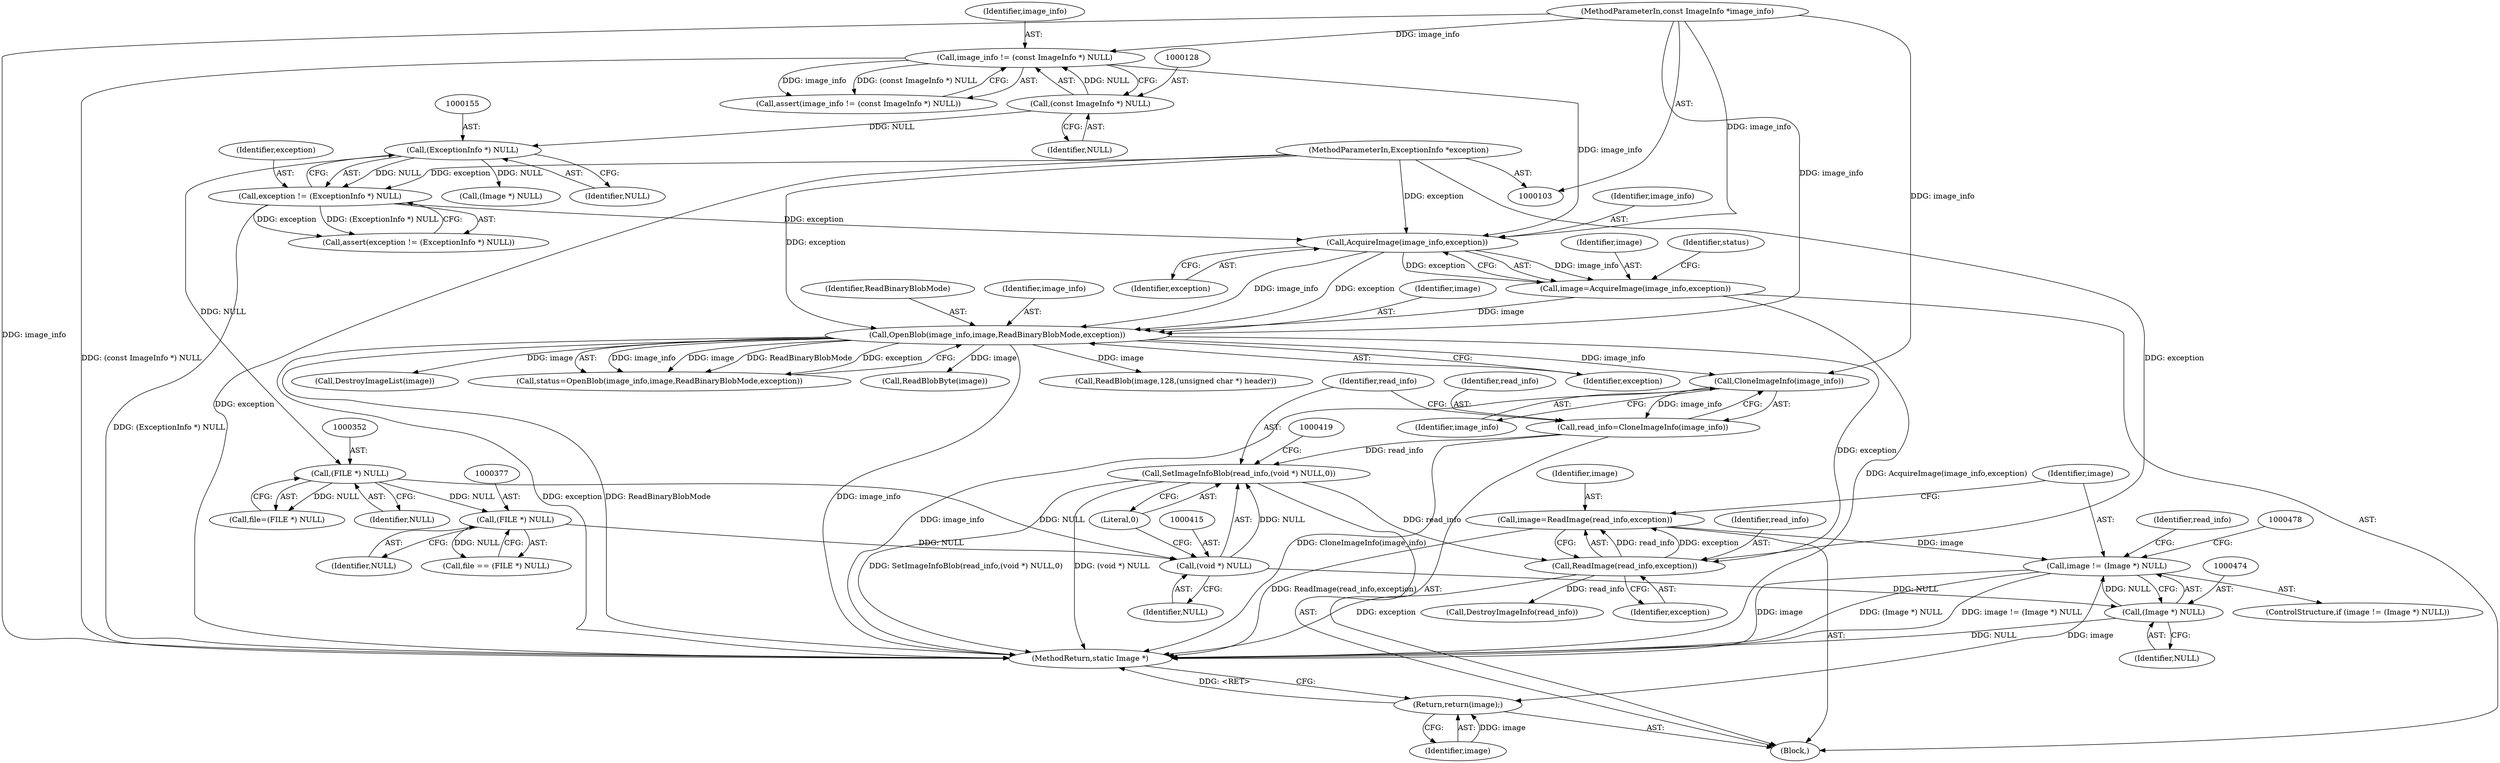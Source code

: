 digraph "0_ImageMagick_6b6bff054d569a77973f2140c0e86366e6168a6c@pointer" {
"1000471" [label="(Call,image != (Image *) NULL)"];
"1000465" [label="(Call,image=ReadImage(read_info,exception))"];
"1000467" [label="(Call,ReadImage(read_info,exception))"];
"1000412" [label="(Call,SetImageInfoBlob(read_info,(void *) NULL,0))"];
"1000408" [label="(Call,read_info=CloneImageInfo(image_info))"];
"1000410" [label="(Call,CloneImageInfo(image_info))"];
"1000170" [label="(Call,OpenBlob(image_info,image,ReadBinaryBlobMode,exception))"];
"1000165" [label="(Call,AcquireImage(image_info,exception))"];
"1000125" [label="(Call,image_info != (const ImageInfo *) NULL)"];
"1000104" [label="(MethodParameterIn,const ImageInfo *image_info)"];
"1000127" [label="(Call,(const ImageInfo *) NULL)"];
"1000152" [label="(Call,exception != (ExceptionInfo *) NULL)"];
"1000105" [label="(MethodParameterIn,ExceptionInfo *exception)"];
"1000154" [label="(Call,(ExceptionInfo *) NULL)"];
"1000163" [label="(Call,image=AcquireImage(image_info,exception))"];
"1000414" [label="(Call,(void *) NULL)"];
"1000351" [label="(Call,(FILE *) NULL)"];
"1000376" [label="(Call,(FILE *) NULL)"];
"1000473" [label="(Call,(Image *) NULL)"];
"1000513" [label="(Return,return(image);)"];
"1000410" [label="(Call,CloneImageInfo(image_info))"];
"1000471" [label="(Call,image != (Image *) NULL)"];
"1000411" [label="(Identifier,image_info)"];
"1000166" [label="(Identifier,image_info)"];
"1000169" [label="(Identifier,status)"];
"1000515" [label="(MethodReturn,static Image *)"];
"1000167" [label="(Identifier,exception)"];
"1000151" [label="(Call,assert(exception != (ExceptionInfo *) NULL))"];
"1000172" [label="(Identifier,image)"];
"1000472" [label="(Identifier,image)"];
"1000228" [label="(Call,ReadBlob(image,128,(unsigned char *) header))"];
"1000125" [label="(Call,image_info != (const ImageInfo *) NULL)"];
"1000467" [label="(Call,ReadImage(read_info,exception))"];
"1000413" [label="(Identifier,read_info)"];
"1000104" [label="(MethodParameterIn,const ImageInfo *image_info)"];
"1000470" [label="(ControlStructure,if (image != (Image *) NULL))"];
"1000408" [label="(Call,read_info=CloneImageInfo(image_info))"];
"1000513" [label="(Return,return(image);)"];
"1000165" [label="(Call,AcquireImage(image_info,exception))"];
"1000374" [label="(Call,file == (FILE *) NULL)"];
"1000174" [label="(Identifier,exception)"];
"1000507" [label="(Call,DestroyImageInfo(read_info))"];
"1000475" [label="(Identifier,NULL)"];
"1000127" [label="(Call,(const ImageInfo *) NULL)"];
"1000414" [label="(Call,(void *) NULL)"];
"1000417" [label="(Literal,0)"];
"1000409" [label="(Identifier,read_info)"];
"1000124" [label="(Call,assert(image_info != (const ImageInfo *) NULL))"];
"1000376" [label="(Call,(FILE *) NULL)"];
"1000469" [label="(Identifier,exception)"];
"1000164" [label="(Identifier,image)"];
"1000163" [label="(Call,image=AcquireImage(image_info,exception))"];
"1000506" [label="(Identifier,read_info)"];
"1000152" [label="(Call,exception != (ExceptionInfo *) NULL)"];
"1000156" [label="(Identifier,NULL)"];
"1000473" [label="(Call,(Image *) NULL)"];
"1000185" [label="(Call,(Image *) NULL)"];
"1000416" [label="(Identifier,NULL)"];
"1000170" [label="(Call,OpenBlob(image_info,image,ReadBinaryBlobMode,exception))"];
"1000173" [label="(Identifier,ReadBinaryBlobMode)"];
"1000412" [label="(Call,SetImageInfoBlob(read_info,(void *) NULL,0))"];
"1000468" [label="(Identifier,read_info)"];
"1000182" [label="(Call,DestroyImageList(image))"];
"1000349" [label="(Call,file=(FILE *) NULL)"];
"1000153" [label="(Identifier,exception)"];
"1000514" [label="(Identifier,image)"];
"1000168" [label="(Call,status=OpenBlob(image_info,image,ReadBinaryBlobMode,exception))"];
"1000171" [label="(Identifier,image_info)"];
"1000129" [label="(Identifier,NULL)"];
"1000351" [label="(Call,(FILE *) NULL)"];
"1000386" [label="(Call,ReadBlobByte(image))"];
"1000353" [label="(Identifier,NULL)"];
"1000126" [label="(Identifier,image_info)"];
"1000378" [label="(Identifier,NULL)"];
"1000105" [label="(MethodParameterIn,ExceptionInfo *exception)"];
"1000466" [label="(Identifier,image)"];
"1000154" [label="(Call,(ExceptionInfo *) NULL)"];
"1000106" [label="(Block,)"];
"1000465" [label="(Call,image=ReadImage(read_info,exception))"];
"1000471" -> "1000470"  [label="AST: "];
"1000471" -> "1000473"  [label="CFG: "];
"1000472" -> "1000471"  [label="AST: "];
"1000473" -> "1000471"  [label="AST: "];
"1000478" -> "1000471"  [label="CFG: "];
"1000506" -> "1000471"  [label="CFG: "];
"1000471" -> "1000515"  [label="DDG: image"];
"1000471" -> "1000515"  [label="DDG: (Image *) NULL"];
"1000471" -> "1000515"  [label="DDG: image != (Image *) NULL"];
"1000465" -> "1000471"  [label="DDG: image"];
"1000473" -> "1000471"  [label="DDG: NULL"];
"1000471" -> "1000513"  [label="DDG: image"];
"1000465" -> "1000106"  [label="AST: "];
"1000465" -> "1000467"  [label="CFG: "];
"1000466" -> "1000465"  [label="AST: "];
"1000467" -> "1000465"  [label="AST: "];
"1000472" -> "1000465"  [label="CFG: "];
"1000465" -> "1000515"  [label="DDG: ReadImage(read_info,exception)"];
"1000467" -> "1000465"  [label="DDG: read_info"];
"1000467" -> "1000465"  [label="DDG: exception"];
"1000467" -> "1000469"  [label="CFG: "];
"1000468" -> "1000467"  [label="AST: "];
"1000469" -> "1000467"  [label="AST: "];
"1000467" -> "1000515"  [label="DDG: exception"];
"1000412" -> "1000467"  [label="DDG: read_info"];
"1000170" -> "1000467"  [label="DDG: exception"];
"1000105" -> "1000467"  [label="DDG: exception"];
"1000467" -> "1000507"  [label="DDG: read_info"];
"1000412" -> "1000106"  [label="AST: "];
"1000412" -> "1000417"  [label="CFG: "];
"1000413" -> "1000412"  [label="AST: "];
"1000414" -> "1000412"  [label="AST: "];
"1000417" -> "1000412"  [label="AST: "];
"1000419" -> "1000412"  [label="CFG: "];
"1000412" -> "1000515"  [label="DDG: SetImageInfoBlob(read_info,(void *) NULL,0)"];
"1000412" -> "1000515"  [label="DDG: (void *) NULL"];
"1000408" -> "1000412"  [label="DDG: read_info"];
"1000414" -> "1000412"  [label="DDG: NULL"];
"1000408" -> "1000106"  [label="AST: "];
"1000408" -> "1000410"  [label="CFG: "];
"1000409" -> "1000408"  [label="AST: "];
"1000410" -> "1000408"  [label="AST: "];
"1000413" -> "1000408"  [label="CFG: "];
"1000408" -> "1000515"  [label="DDG: CloneImageInfo(image_info)"];
"1000410" -> "1000408"  [label="DDG: image_info"];
"1000410" -> "1000411"  [label="CFG: "];
"1000411" -> "1000410"  [label="AST: "];
"1000410" -> "1000515"  [label="DDG: image_info"];
"1000170" -> "1000410"  [label="DDG: image_info"];
"1000104" -> "1000410"  [label="DDG: image_info"];
"1000170" -> "1000168"  [label="AST: "];
"1000170" -> "1000174"  [label="CFG: "];
"1000171" -> "1000170"  [label="AST: "];
"1000172" -> "1000170"  [label="AST: "];
"1000173" -> "1000170"  [label="AST: "];
"1000174" -> "1000170"  [label="AST: "];
"1000168" -> "1000170"  [label="CFG: "];
"1000170" -> "1000515"  [label="DDG: ReadBinaryBlobMode"];
"1000170" -> "1000515"  [label="DDG: image_info"];
"1000170" -> "1000515"  [label="DDG: exception"];
"1000170" -> "1000168"  [label="DDG: image_info"];
"1000170" -> "1000168"  [label="DDG: image"];
"1000170" -> "1000168"  [label="DDG: ReadBinaryBlobMode"];
"1000170" -> "1000168"  [label="DDG: exception"];
"1000165" -> "1000170"  [label="DDG: image_info"];
"1000165" -> "1000170"  [label="DDG: exception"];
"1000104" -> "1000170"  [label="DDG: image_info"];
"1000163" -> "1000170"  [label="DDG: image"];
"1000105" -> "1000170"  [label="DDG: exception"];
"1000170" -> "1000182"  [label="DDG: image"];
"1000170" -> "1000228"  [label="DDG: image"];
"1000170" -> "1000386"  [label="DDG: image"];
"1000165" -> "1000163"  [label="AST: "];
"1000165" -> "1000167"  [label="CFG: "];
"1000166" -> "1000165"  [label="AST: "];
"1000167" -> "1000165"  [label="AST: "];
"1000163" -> "1000165"  [label="CFG: "];
"1000165" -> "1000163"  [label="DDG: image_info"];
"1000165" -> "1000163"  [label="DDG: exception"];
"1000125" -> "1000165"  [label="DDG: image_info"];
"1000104" -> "1000165"  [label="DDG: image_info"];
"1000152" -> "1000165"  [label="DDG: exception"];
"1000105" -> "1000165"  [label="DDG: exception"];
"1000125" -> "1000124"  [label="AST: "];
"1000125" -> "1000127"  [label="CFG: "];
"1000126" -> "1000125"  [label="AST: "];
"1000127" -> "1000125"  [label="AST: "];
"1000124" -> "1000125"  [label="CFG: "];
"1000125" -> "1000515"  [label="DDG: (const ImageInfo *) NULL"];
"1000125" -> "1000124"  [label="DDG: image_info"];
"1000125" -> "1000124"  [label="DDG: (const ImageInfo *) NULL"];
"1000104" -> "1000125"  [label="DDG: image_info"];
"1000127" -> "1000125"  [label="DDG: NULL"];
"1000104" -> "1000103"  [label="AST: "];
"1000104" -> "1000515"  [label="DDG: image_info"];
"1000127" -> "1000129"  [label="CFG: "];
"1000128" -> "1000127"  [label="AST: "];
"1000129" -> "1000127"  [label="AST: "];
"1000127" -> "1000154"  [label="DDG: NULL"];
"1000152" -> "1000151"  [label="AST: "];
"1000152" -> "1000154"  [label="CFG: "];
"1000153" -> "1000152"  [label="AST: "];
"1000154" -> "1000152"  [label="AST: "];
"1000151" -> "1000152"  [label="CFG: "];
"1000152" -> "1000515"  [label="DDG: (ExceptionInfo *) NULL"];
"1000152" -> "1000151"  [label="DDG: exception"];
"1000152" -> "1000151"  [label="DDG: (ExceptionInfo *) NULL"];
"1000105" -> "1000152"  [label="DDG: exception"];
"1000154" -> "1000152"  [label="DDG: NULL"];
"1000105" -> "1000103"  [label="AST: "];
"1000105" -> "1000515"  [label="DDG: exception"];
"1000154" -> "1000156"  [label="CFG: "];
"1000155" -> "1000154"  [label="AST: "];
"1000156" -> "1000154"  [label="AST: "];
"1000154" -> "1000185"  [label="DDG: NULL"];
"1000154" -> "1000351"  [label="DDG: NULL"];
"1000163" -> "1000106"  [label="AST: "];
"1000164" -> "1000163"  [label="AST: "];
"1000169" -> "1000163"  [label="CFG: "];
"1000163" -> "1000515"  [label="DDG: AcquireImage(image_info,exception)"];
"1000414" -> "1000416"  [label="CFG: "];
"1000415" -> "1000414"  [label="AST: "];
"1000416" -> "1000414"  [label="AST: "];
"1000417" -> "1000414"  [label="CFG: "];
"1000351" -> "1000414"  [label="DDG: NULL"];
"1000376" -> "1000414"  [label="DDG: NULL"];
"1000414" -> "1000473"  [label="DDG: NULL"];
"1000351" -> "1000349"  [label="AST: "];
"1000351" -> "1000353"  [label="CFG: "];
"1000352" -> "1000351"  [label="AST: "];
"1000353" -> "1000351"  [label="AST: "];
"1000349" -> "1000351"  [label="CFG: "];
"1000351" -> "1000349"  [label="DDG: NULL"];
"1000351" -> "1000376"  [label="DDG: NULL"];
"1000376" -> "1000374"  [label="AST: "];
"1000376" -> "1000378"  [label="CFG: "];
"1000377" -> "1000376"  [label="AST: "];
"1000378" -> "1000376"  [label="AST: "];
"1000374" -> "1000376"  [label="CFG: "];
"1000376" -> "1000374"  [label="DDG: NULL"];
"1000473" -> "1000475"  [label="CFG: "];
"1000474" -> "1000473"  [label="AST: "];
"1000475" -> "1000473"  [label="AST: "];
"1000473" -> "1000515"  [label="DDG: NULL"];
"1000513" -> "1000106"  [label="AST: "];
"1000513" -> "1000514"  [label="CFG: "];
"1000514" -> "1000513"  [label="AST: "];
"1000515" -> "1000513"  [label="CFG: "];
"1000513" -> "1000515"  [label="DDG: <RET>"];
"1000514" -> "1000513"  [label="DDG: image"];
}
